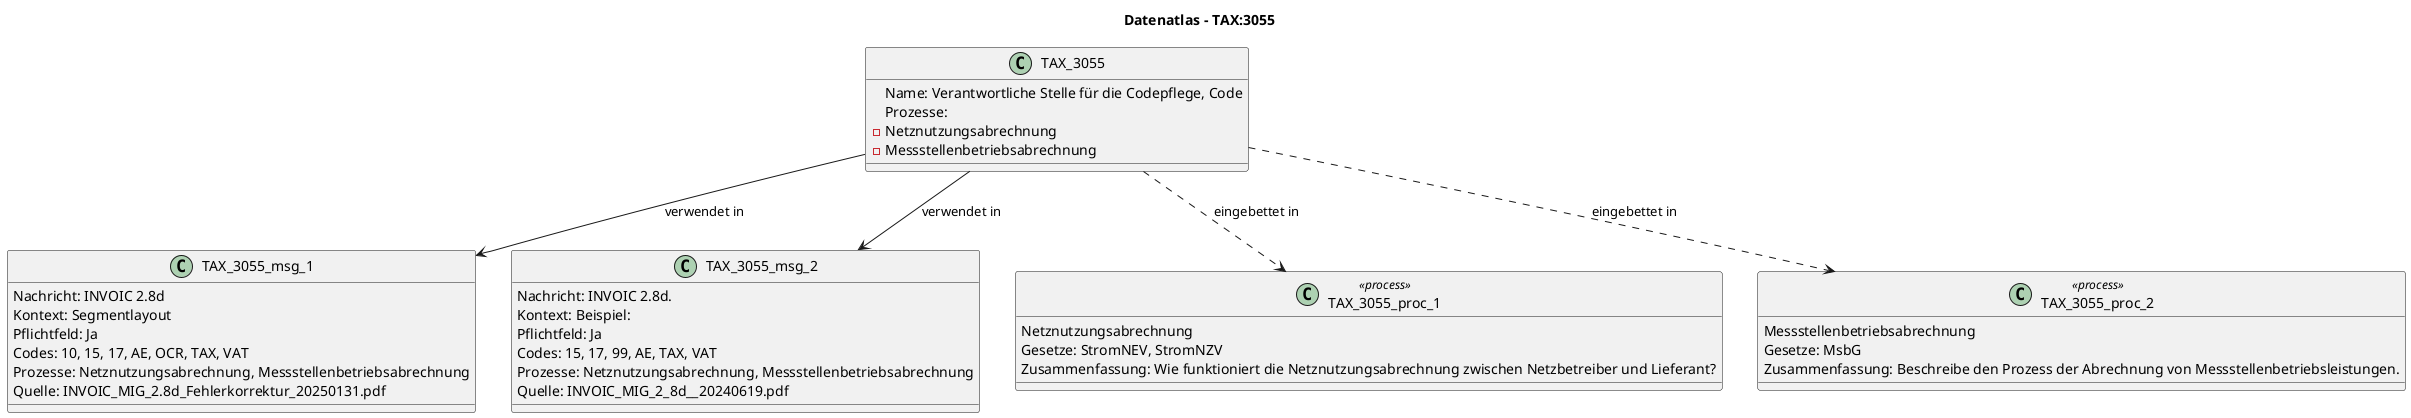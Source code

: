 @startuml
title Datenatlas – TAX:3055
class TAX_3055 {
  Name: Verantwortliche Stelle für die Codepflege, Code
  Prozesse:
    - Netznutzungsabrechnung
    - Messstellenbetriebsabrechnung
}
class TAX_3055_msg_1 {
  Nachricht: INVOIC 2.8d
  Kontext: Segmentlayout
  Pflichtfeld: Ja
  Codes: 10, 15, 17, AE, OCR, TAX, VAT
  Prozesse: Netznutzungsabrechnung, Messstellenbetriebsabrechnung
  Quelle: INVOIC_MIG_2.8d_Fehlerkorrektur_20250131.pdf
}
TAX_3055 --> TAX_3055_msg_1 : verwendet in
class TAX_3055_msg_2 {
  Nachricht: INVOIC 2.8d.
  Kontext: Beispiel:
  Pflichtfeld: Ja
  Codes: 15, 17, 99, AE, TAX, VAT
  Prozesse: Netznutzungsabrechnung, Messstellenbetriebsabrechnung
  Quelle: INVOIC_MIG_2_8d__20240619.pdf
}
TAX_3055 --> TAX_3055_msg_2 : verwendet in
class TAX_3055_proc_1 <<process>> {
  Netznutzungsabrechnung
  Gesetze: StromNEV, StromNZV
  Zusammenfassung: Wie funktioniert die Netznutzungsabrechnung zwischen Netzbetreiber und Lieferant?
}
TAX_3055 ..> TAX_3055_proc_1 : eingebettet in
class TAX_3055_proc_2 <<process>> {
  Messstellenbetriebsabrechnung
  Gesetze: MsbG
  Zusammenfassung: Beschreibe den Prozess der Abrechnung von Messstellenbetriebsleistungen.
}
TAX_3055 ..> TAX_3055_proc_2 : eingebettet in
@enduml